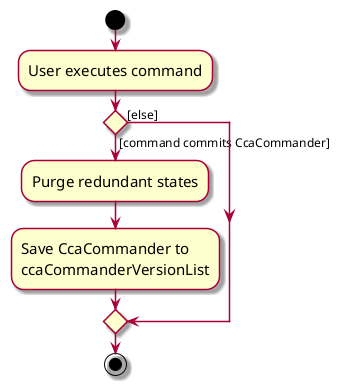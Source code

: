 @startuml
skin rose
skinparam ActivityFontSize 15
skinparam ArrowFontSize 12
start
:User executes command;

'Since the beta syntax does not support placing the condition outside the
'diamond we place it as the true branch instead.

if () then ([command commits CcaCommander])
    :Purge redundant states;
    :Save CcaCommander to
    ccaCommanderVersionList;
else ([else])
endif
stop
@enduml
